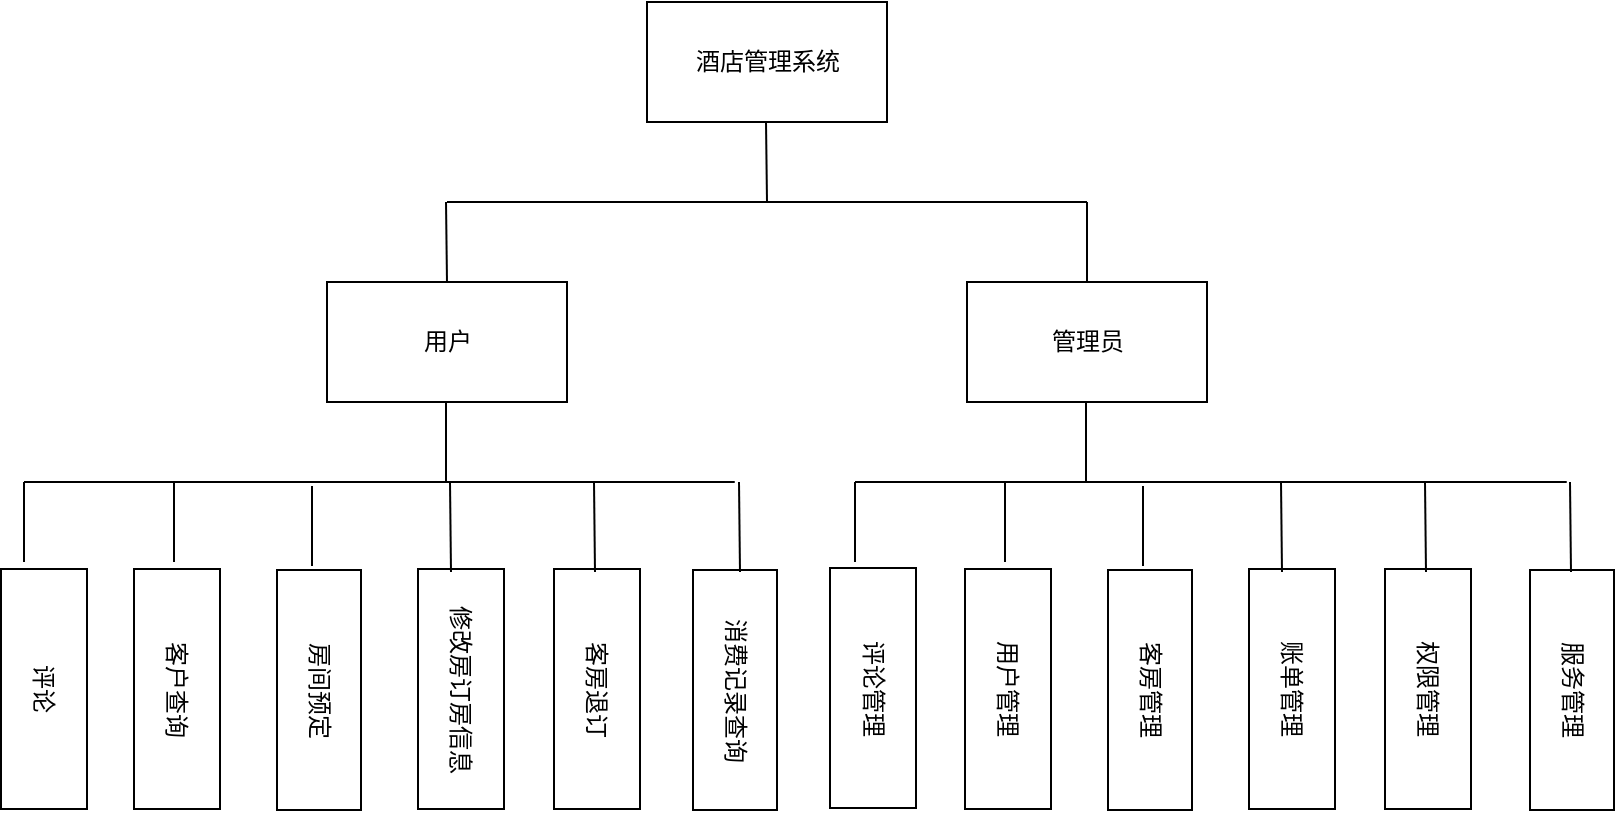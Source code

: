 <mxfile version="10.7.1" type="github"><diagram id="1LzswjtnPMkpD1-eYjsd" name="第1頁"><mxGraphModel dx="2077" dy="581" grid="1" gridSize="10" guides="1" tooltips="1" connect="1" arrows="1" fold="1" page="1" pageScale="1" pageWidth="827" pageHeight="1169" math="0" shadow="0"><root><mxCell id="0"/><mxCell id="1" parent="0"/><mxCell id="DLXjlv48VVr1RoBSKyMl-1" value="酒店管理系统" style="rounded=0;whiteSpace=wrap;html=1;" parent="1" vertex="1"><mxGeometry x="-152.5" y="20" width="120" height="60" as="geometry"/></mxCell><mxCell id="DLXjlv48VVr1RoBSKyMl-2" value="" style="endArrow=none;html=1;" parent="1" edge="1"><mxGeometry width="50" height="50" relative="1" as="geometry"><mxPoint x="-92.5" y="120" as="sourcePoint"/><mxPoint x="-93" y="80" as="targetPoint"/></mxGeometry></mxCell><mxCell id="DLXjlv48VVr1RoBSKyMl-4" value="" style="endArrow=none;html=1;" parent="1" edge="1"><mxGeometry width="50" height="50" relative="1" as="geometry"><mxPoint x="-252.5" y="160" as="sourcePoint"/><mxPoint x="-253" y="120" as="targetPoint"/></mxGeometry></mxCell><mxCell id="DLXjlv48VVr1RoBSKyMl-5" value="" style="endArrow=none;html=1;" parent="1" edge="1"><mxGeometry width="50" height="50" relative="1" as="geometry"><mxPoint x="67.5" y="160" as="sourcePoint"/><mxPoint x="67.5" y="120" as="targetPoint"/></mxGeometry></mxCell><mxCell id="DLXjlv48VVr1RoBSKyMl-6" value="用户" style="rounded=0;whiteSpace=wrap;html=1;" parent="1" vertex="1"><mxGeometry x="-312.5" y="160" width="120" height="60" as="geometry"/></mxCell><mxCell id="DLXjlv48VVr1RoBSKyMl-7" value="管理员" style="rounded=0;whiteSpace=wrap;html=1;" parent="1" vertex="1"><mxGeometry x="7.5" y="160" width="120" height="60" as="geometry"/></mxCell><mxCell id="DLXjlv48VVr1RoBSKyMl-9" value="" style="endArrow=none;html=1;" parent="1" edge="1"><mxGeometry width="50" height="50" relative="1" as="geometry"><mxPoint x="-252.5" y="120" as="sourcePoint"/><mxPoint x="67.5" y="120" as="targetPoint"/></mxGeometry></mxCell><mxCell id="DLXjlv48VVr1RoBSKyMl-10" value="" style="endArrow=none;html=1;" parent="1" edge="1"><mxGeometry width="50" height="50" relative="1" as="geometry"><mxPoint x="-253" y="260" as="sourcePoint"/><mxPoint x="-253" y="220" as="targetPoint"/><Array as="points"><mxPoint x="-253" y="240"/></Array></mxGeometry></mxCell><mxCell id="DLXjlv48VVr1RoBSKyMl-11" value="客户查询" style="rounded=0;whiteSpace=wrap;html=1;rotation=90;" parent="1" vertex="1"><mxGeometry x="-447.5" y="342" width="120" height="43" as="geometry"/></mxCell><mxCell id="DLXjlv48VVr1RoBSKyMl-13" value="客房退订" style="rounded=0;whiteSpace=wrap;html=1;rotation=90;" parent="1" vertex="1"><mxGeometry x="-237.5" y="342" width="120" height="43" as="geometry"/></mxCell><mxCell id="DLXjlv48VVr1RoBSKyMl-14" value="修改房订房信息" style="rounded=0;whiteSpace=wrap;html=1;rotation=90;" parent="1" vertex="1"><mxGeometry x="-305.5" y="342" width="120" height="43" as="geometry"/></mxCell><mxCell id="DLXjlv48VVr1RoBSKyMl-15" value="房间预定" style="rounded=0;whiteSpace=wrap;html=1;rotation=90;" parent="1" vertex="1"><mxGeometry x="-376.5" y="343" width="120" height="42" as="geometry"/></mxCell><mxCell id="DLXjlv48VVr1RoBSKyMl-20" value="消费记录查询" style="rounded=0;whiteSpace=wrap;html=1;rotation=90;" parent="1" vertex="1"><mxGeometry x="-168.5" y="343" width="120" height="42" as="geometry"/></mxCell><mxCell id="DLXjlv48VVr1RoBSKyMl-23" value="" style="endArrow=none;html=1;" parent="1" edge="1"><mxGeometry width="50" height="50" relative="1" as="geometry"><mxPoint x="-464" y="260" as="sourcePoint"/><mxPoint x="-230.5" y="260" as="targetPoint"/><Array as="points"><mxPoint x="-104" y="260"/></Array></mxGeometry></mxCell><mxCell id="DLXjlv48VVr1RoBSKyMl-24" value="" style="endArrow=none;html=1;" parent="1" edge="1"><mxGeometry width="50" height="50" relative="1" as="geometry"><mxPoint x="-389" y="300" as="sourcePoint"/><mxPoint x="-389" y="260" as="targetPoint"/></mxGeometry></mxCell><mxCell id="DLXjlv48VVr1RoBSKyMl-27" value="" style="endArrow=none;html=1;" parent="1" edge="1"><mxGeometry width="50" height="50" relative="1" as="geometry"><mxPoint x="-320" y="302" as="sourcePoint"/><mxPoint x="-320" y="262" as="targetPoint"/></mxGeometry></mxCell><mxCell id="DLXjlv48VVr1RoBSKyMl-28" value="" style="endArrow=none;html=1;" parent="1" edge="1"><mxGeometry width="50" height="50" relative="1" as="geometry"><mxPoint x="-250.5" y="305" as="sourcePoint"/><mxPoint x="-251" y="260" as="targetPoint"/></mxGeometry></mxCell><mxCell id="DLXjlv48VVr1RoBSKyMl-30" value="" style="endArrow=none;html=1;" parent="1" edge="1"><mxGeometry width="50" height="50" relative="1" as="geometry"><mxPoint x="-178.5" y="305" as="sourcePoint"/><mxPoint x="-179.0" y="260" as="targetPoint"/></mxGeometry></mxCell><mxCell id="DLXjlv48VVr1RoBSKyMl-31" value="" style="endArrow=none;html=1;" parent="1" edge="1"><mxGeometry width="50" height="50" relative="1" as="geometry"><mxPoint x="-106" y="305" as="sourcePoint"/><mxPoint x="-106.5" y="260" as="targetPoint"/></mxGeometry></mxCell><mxCell id="DLXjlv48VVr1RoBSKyMl-32" value="评论" style="rounded=0;whiteSpace=wrap;html=1;rotation=90;" parent="1" vertex="1"><mxGeometry x="-514" y="342" width="120" height="43" as="geometry"/></mxCell><mxCell id="DLXjlv48VVr1RoBSKyMl-33" value="" style="endArrow=none;html=1;" parent="1" edge="1"><mxGeometry width="50" height="50" relative="1" as="geometry"><mxPoint x="-464" y="300" as="sourcePoint"/><mxPoint x="-464" y="260" as="targetPoint"/></mxGeometry></mxCell><mxCell id="DLXjlv48VVr1RoBSKyMl-41" value="用户管理" style="rounded=0;whiteSpace=wrap;html=1;rotation=90;" parent="1" vertex="1"><mxGeometry x="-32" y="342" width="120" height="43" as="geometry"/></mxCell><mxCell id="DLXjlv48VVr1RoBSKyMl-42" value="权限管理" style="rounded=0;whiteSpace=wrap;html=1;rotation=90;" parent="1" vertex="1"><mxGeometry x="178" y="342" width="120" height="43" as="geometry"/></mxCell><mxCell id="DLXjlv48VVr1RoBSKyMl-43" value="账单管理" style="rounded=0;whiteSpace=wrap;html=1;rotation=90;" parent="1" vertex="1"><mxGeometry x="110" y="342" width="120" height="43" as="geometry"/></mxCell><mxCell id="DLXjlv48VVr1RoBSKyMl-44" value="客房管理" style="rounded=0;whiteSpace=wrap;html=1;rotation=90;" parent="1" vertex="1"><mxGeometry x="39" y="343" width="120" height="42" as="geometry"/></mxCell><mxCell id="DLXjlv48VVr1RoBSKyMl-45" value="服务管理" style="rounded=0;whiteSpace=wrap;html=1;rotation=90;" parent="1" vertex="1"><mxGeometry x="250" y="343" width="120" height="42" as="geometry"/></mxCell><mxCell id="DLXjlv48VVr1RoBSKyMl-46" value="" style="endArrow=none;html=1;" parent="1" edge="1"><mxGeometry width="50" height="50" relative="1" as="geometry"><mxPoint x="-48.5" y="260" as="sourcePoint"/><mxPoint x="185" y="260" as="targetPoint"/><Array as="points"><mxPoint x="312" y="260"/></Array></mxGeometry></mxCell><mxCell id="DLXjlv48VVr1RoBSKyMl-47" value="" style="endArrow=none;html=1;" parent="1" edge="1"><mxGeometry width="50" height="50" relative="1" as="geometry"><mxPoint x="26.5" y="300" as="sourcePoint"/><mxPoint x="26.5" y="260" as="targetPoint"/></mxGeometry></mxCell><mxCell id="DLXjlv48VVr1RoBSKyMl-48" value="" style="endArrow=none;html=1;" parent="1" edge="1"><mxGeometry width="50" height="50" relative="1" as="geometry"><mxPoint x="95.5" y="302" as="sourcePoint"/><mxPoint x="95.5" y="262" as="targetPoint"/></mxGeometry></mxCell><mxCell id="DLXjlv48VVr1RoBSKyMl-49" value="" style="endArrow=none;html=1;" parent="1" edge="1"><mxGeometry width="50" height="50" relative="1" as="geometry"><mxPoint x="165" y="305" as="sourcePoint"/><mxPoint x="164.5" y="260" as="targetPoint"/></mxGeometry></mxCell><mxCell id="DLXjlv48VVr1RoBSKyMl-50" value="" style="endArrow=none;html=1;" parent="1" edge="1"><mxGeometry width="50" height="50" relative="1" as="geometry"><mxPoint x="237" y="305" as="sourcePoint"/><mxPoint x="236.5" y="260" as="targetPoint"/></mxGeometry></mxCell><mxCell id="DLXjlv48VVr1RoBSKyMl-51" value="" style="endArrow=none;html=1;" parent="1" edge="1"><mxGeometry width="50" height="50" relative="1" as="geometry"><mxPoint x="309.5" y="305" as="sourcePoint"/><mxPoint x="309.0" y="260" as="targetPoint"/></mxGeometry></mxCell><mxCell id="DLXjlv48VVr1RoBSKyMl-52" value="评论管理" style="rounded=0;whiteSpace=wrap;html=1;rotation=90;" parent="1" vertex="1"><mxGeometry x="-99.5" y="341.5" width="120" height="43" as="geometry"/></mxCell><mxCell id="DLXjlv48VVr1RoBSKyMl-53" value="" style="endArrow=none;html=1;" parent="1" edge="1"><mxGeometry width="50" height="50" relative="1" as="geometry"><mxPoint x="-48.5" y="300" as="sourcePoint"/><mxPoint x="-48.5" y="260" as="targetPoint"/></mxGeometry></mxCell><mxCell id="DLXjlv48VVr1RoBSKyMl-59" value="" style="endArrow=none;html=1;" parent="1" edge="1"><mxGeometry width="50" height="50" relative="1" as="geometry"><mxPoint x="67" y="260" as="sourcePoint"/><mxPoint x="67" y="220" as="targetPoint"/></mxGeometry></mxCell></root></mxGraphModel></diagram><diagram id="FmUrQA6pCYj0acpDnpU_" name="第2頁"><mxGraphModel dx="1250" dy="581" grid="1" gridSize="10" guides="1" tooltips="1" connect="1" arrows="1" fold="1" page="1" pageScale="1" pageWidth="827" pageHeight="1169" math="0" shadow="0"><root><mxCell id="QHqPSW8902NLq1V4lQC1-0"/><mxCell id="QHqPSW8902NLq1V4lQC1-1" parent="QHqPSW8902NLq1V4lQC1-0"/><mxCell id="QHqPSW8902NLq1V4lQC1-3" value="开始" style="ellipse;whiteSpace=wrap;html=1;" parent="QHqPSW8902NLq1V4lQC1-1" vertex="1"><mxGeometry x="320" y="20" width="120" height="80" as="geometry"/></mxCell><mxCell id="QHqPSW8902NLq1V4lQC1-8" value="客房查询" style="rounded=0;whiteSpace=wrap;html=1;" parent="QHqPSW8902NLq1V4lQC1-1" vertex="1"><mxGeometry x="320" y="190" width="120" height="60" as="geometry"/></mxCell><mxCell id="QHqPSW8902NLq1V4lQC1-9" value="是否有房" style="rhombus;whiteSpace=wrap;html=1;" parent="QHqPSW8902NLq1V4lQC1-1" vertex="1"><mxGeometry x="303" y="340" width="150" height="127" as="geometry"/></mxCell><mxCell id="QHqPSW8902NLq1V4lQC1-14" value="" style="html=1;shadow=0;dashed=0;align=center;verticalAlign=middle;shape=mxgraph.arrows2.arrow;dy=0.6;dx=40;direction=south;notch=0;" parent="QHqPSW8902NLq1V4lQC1-1" vertex="1"><mxGeometry x="352" y="107" width="58" height="80" as="geometry"/></mxCell><mxCell id="QHqPSW8902NLq1V4lQC1-15" value="" style="html=1;shadow=0;dashed=0;align=center;verticalAlign=middle;shape=mxgraph.arrows2.arrow;dy=0.6;dx=40;direction=south;notch=0;" parent="QHqPSW8902NLq1V4lQC1-1" vertex="1"><mxGeometry x="351" y="257" width="58" height="80" as="geometry"/></mxCell><mxCell id="QHqPSW8902NLq1V4lQC1-34" value="" style="endArrow=none;html=1;" parent="QHqPSW8902NLq1V4lQC1-1" edge="1"><mxGeometry width="50" height="50" relative="1" as="geometry"><mxPoint x="453" y="403" as="sourcePoint"/><mxPoint x="523" y="403.5" as="targetPoint"/></mxGeometry></mxCell><mxCell id="QHqPSW8902NLq1V4lQC1-36" value="" style="endArrow=none;html=1;" parent="QHqPSW8902NLq1V4lQC1-1" edge="1"><mxGeometry width="50" height="50" relative="1" as="geometry"><mxPoint x="520" y="403.5" as="sourcePoint"/><mxPoint x="520" y="220" as="targetPoint"/></mxGeometry></mxCell><mxCell id="QHqPSW8902NLq1V4lQC1-37" value="" style="endArrow=classic;html=1;" parent="QHqPSW8902NLq1V4lQC1-1" edge="1"><mxGeometry width="50" height="50" relative="1" as="geometry"><mxPoint x="520" y="220" as="sourcePoint"/><mxPoint x="440" y="219.5" as="targetPoint"/></mxGeometry></mxCell><mxCell id="QHqPSW8902NLq1V4lQC1-38" value="否" style="text;html=1;strokeColor=none;fillColor=none;align=center;verticalAlign=middle;whiteSpace=wrap;rounded=0;" parent="QHqPSW8902NLq1V4lQC1-1" vertex="1"><mxGeometry x="522" y="272" width="70" height="58" as="geometry"/></mxCell><mxCell id="QHqPSW8902NLq1V4lQC1-40" value="是" style="text;html=1;strokeColor=none;fillColor=none;align=center;verticalAlign=middle;whiteSpace=wrap;rounded=0;" parent="QHqPSW8902NLq1V4lQC1-1" vertex="1"><mxGeometry x="421.5" y="467" width="63" height="88" as="geometry"/></mxCell><mxCell id="CVIi2YjCMXWjlv8NQHYW-0" value="" style="html=1;shadow=0;dashed=0;align=center;verticalAlign=middle;shape=mxgraph.arrows2.arrow;dy=0.6;dx=40;direction=south;notch=0;" parent="QHqPSW8902NLq1V4lQC1-1" vertex="1"><mxGeometry x="352" y="478" width="58" height="80" as="geometry"/></mxCell><mxCell id="CVIi2YjCMXWjlv8NQHYW-1" style="edgeStyle=orthogonalEdgeStyle;rounded=0;orthogonalLoop=1;jettySize=auto;html=1;exitX=0;exitY=0.25;exitDx=0;exitDy=0;entryX=-0.045;entryY=0.081;entryDx=0;entryDy=0;entryPerimeter=0;" parent="QHqPSW8902NLq1V4lQC1-1" source="QHqPSW8902NLq1V4lQC1-38" target="QHqPSW8902NLq1V4lQC1-38" edge="1"><mxGeometry relative="1" as="geometry"/></mxCell><mxCell id="CVIi2YjCMXWjlv8NQHYW-2" value="客房预订" style="rounded=0;whiteSpace=wrap;html=1;" parent="QHqPSW8902NLq1V4lQC1-1" vertex="1"><mxGeometry x="321" y="563" width="120" height="60" as="geometry"/></mxCell><mxCell id="CVIi2YjCMXWjlv8NQHYW-3" value="是否预定成功" style="rhombus;whiteSpace=wrap;html=1;" parent="QHqPSW8902NLq1V4lQC1-1" vertex="1"><mxGeometry x="302" y="720" width="150" height="127" as="geometry"/></mxCell><mxCell id="CVIi2YjCMXWjlv8NQHYW-4" value="" style="html=1;shadow=0;dashed=0;align=center;verticalAlign=middle;shape=mxgraph.arrows2.arrow;dy=0.6;dx=40;direction=south;notch=0;" parent="QHqPSW8902NLq1V4lQC1-1" vertex="1"><mxGeometry x="349" y="630" width="58" height="80" as="geometry"/></mxCell><mxCell id="CVIi2YjCMXWjlv8NQHYW-5" value="生成订单" style="rounded=0;whiteSpace=wrap;html=1;" parent="QHqPSW8902NLq1V4lQC1-1" vertex="1"><mxGeometry x="317" y="950" width="120" height="60" as="geometry"/></mxCell><mxCell id="CVIi2YjCMXWjlv8NQHYW-11" value="" style="endArrow=none;html=1;" parent="QHqPSW8902NLq1V4lQC1-1" edge="1"><mxGeometry width="50" height="50" relative="1" as="geometry"><mxPoint x="521.5" y="783.5" as="sourcePoint"/><mxPoint x="521.5" y="600" as="targetPoint"/></mxGeometry></mxCell><mxCell id="CVIi2YjCMXWjlv8NQHYW-12" value="" style="endArrow=none;html=1;" parent="QHqPSW8902NLq1V4lQC1-1" edge="1"><mxGeometry width="50" height="50" relative="1" as="geometry"><mxPoint x="453" y="783" as="sourcePoint"/><mxPoint x="523" y="783.5" as="targetPoint"/></mxGeometry></mxCell><mxCell id="CVIi2YjCMXWjlv8NQHYW-13" value="" style="endArrow=classic;html=1;" parent="QHqPSW8902NLq1V4lQC1-1" edge="1"><mxGeometry width="50" height="50" relative="1" as="geometry"><mxPoint x="521" y="599.5" as="sourcePoint"/><mxPoint x="441" y="599" as="targetPoint"/></mxGeometry></mxCell><mxCell id="CVIi2YjCMXWjlv8NQHYW-14" value="是" style="text;html=1;strokeColor=none;fillColor=none;align=center;verticalAlign=middle;whiteSpace=wrap;rounded=0;" parent="QHqPSW8902NLq1V4lQC1-1" vertex="1"><mxGeometry x="441" y="799" width="63" height="88" as="geometry"/></mxCell><mxCell id="CVIi2YjCMXWjlv8NQHYW-15" value="否" style="text;html=1;strokeColor=none;fillColor=none;align=center;verticalAlign=middle;whiteSpace=wrap;rounded=0;" parent="QHqPSW8902NLq1V4lQC1-1" vertex="1"><mxGeometry x="522" y="652" width="70" height="58" as="geometry"/></mxCell><mxCell id="CVIi2YjCMXWjlv8NQHYW-16" value="" style="html=1;shadow=0;dashed=0;align=center;verticalAlign=middle;shape=mxgraph.arrows2.arrow;dy=0.6;dx=40;direction=south;notch=0;" parent="QHqPSW8902NLq1V4lQC1-1" vertex="1"><mxGeometry x="348" y="857" width="58" height="80" as="geometry"/></mxCell><mxCell id="CVIi2YjCMXWjlv8NQHYW-19" value="结束" style="ellipse;whiteSpace=wrap;html=1;" parent="QHqPSW8902NLq1V4lQC1-1" vertex="1"><mxGeometry x="321" y="1100" width="120" height="69" as="geometry"/></mxCell><mxCell id="CVIi2YjCMXWjlv8NQHYW-20" value="" style="html=1;shadow=0;dashed=0;align=center;verticalAlign=middle;shape=mxgraph.arrows2.arrow;dy=0.6;dx=40;direction=south;notch=0;" parent="QHqPSW8902NLq1V4lQC1-1" vertex="1"><mxGeometry x="348.5" y="1019" width="58" height="80" as="geometry"/></mxCell></root></mxGraphModel></diagram><diagram id="m9ldcd0M0O7clrlJAeuK" name="第3頁"><mxGraphModel dx="1250" dy="581" grid="1" gridSize="10" guides="1" tooltips="1" connect="1" arrows="1" fold="1" page="1" pageScale="1" pageWidth="827" pageHeight="1169" math="0" shadow="0"><root><mxCell id="xEE-WnXbH4488ICZKIEF-0"/><mxCell id="xEE-WnXbH4488ICZKIEF-1" parent="xEE-WnXbH4488ICZKIEF-0"/><mxCell id="Jv1KkLosoACo7KqSE1VQ-0" value="留言编号" style="ellipse;whiteSpace=wrap;html=1;" parent="xEE-WnXbH4488ICZKIEF-1" vertex="1"><mxGeometry x="20" y="280" width="70" height="40" as="geometry"/></mxCell><mxCell id="Jv1KkLosoACo7KqSE1VQ-1" value="会员ID" style="ellipse;whiteSpace=wrap;html=1;" parent="xEE-WnXbH4488ICZKIEF-1" vertex="1"><mxGeometry x="20" y="330" width="70" height="40" as="geometry"/></mxCell><mxCell id="Jv1KkLosoACo7KqSE1VQ-2" value="留言时间" style="ellipse;whiteSpace=wrap;html=1;" parent="xEE-WnXbH4488ICZKIEF-1" vertex="1"><mxGeometry x="20" y="380" width="70" height="40" as="geometry"/></mxCell><mxCell id="Jv1KkLosoACo7KqSE1VQ-3" value="留言" style="rounded=0;whiteSpace=wrap;html=1;" parent="xEE-WnXbH4488ICZKIEF-1" vertex="1"><mxGeometry x="120" y="330" width="90" height="40" as="geometry"/></mxCell><mxCell id="Jv1KkLosoACo7KqSE1VQ-4" value="" style="endArrow=none;html=1;exitX=1;exitY=0.5;exitDx=0;exitDy=0;" parent="xEE-WnXbH4488ICZKIEF-1" source="Jv1KkLosoACo7KqSE1VQ-2" edge="1"><mxGeometry width="50" height="50" relative="1" as="geometry"><mxPoint x="80" y="420" as="sourcePoint"/><mxPoint x="130" y="370" as="targetPoint"/></mxGeometry></mxCell><mxCell id="Jv1KkLosoACo7KqSE1VQ-5" value="" style="endArrow=none;html=1;exitX=1;exitY=0.5;exitDx=0;exitDy=0;entryX=0;entryY=0.5;entryDx=0;entryDy=0;" parent="xEE-WnXbH4488ICZKIEF-1" source="Jv1KkLosoACo7KqSE1VQ-1" target="Jv1KkLosoACo7KqSE1VQ-3" edge="1"><mxGeometry width="50" height="50" relative="1" as="geometry"><mxPoint x="90" y="365" as="sourcePoint"/><mxPoint x="120" y="335" as="targetPoint"/></mxGeometry></mxCell><mxCell id="Jv1KkLosoACo7KqSE1VQ-6" value="" style="endArrow=none;html=1;entryX=0.115;entryY=-0.077;entryDx=0;entryDy=0;entryPerimeter=0;exitX=1;exitY=0.5;exitDx=0;exitDy=0;" parent="xEE-WnXbH4488ICZKIEF-1" source="Jv1KkLosoACo7KqSE1VQ-0" target="Jv1KkLosoACo7KqSE1VQ-3" edge="1"><mxGeometry width="50" height="50" relative="1" as="geometry"><mxPoint x="100" y="320" as="sourcePoint"/><mxPoint x="130" y="290" as="targetPoint"/></mxGeometry></mxCell><mxCell id="Jv1KkLosoACo7KqSE1VQ-7" value="评论" style="rhombus;whiteSpace=wrap;html=1;" parent="xEE-WnXbH4488ICZKIEF-1" vertex="1"><mxGeometry x="130" y="240" width="60" height="60" as="geometry"/></mxCell><mxCell id="Jv1KkLosoACo7KqSE1VQ-8" value="" style="endArrow=none;html=1;entryX=0.5;entryY=1;entryDx=0;entryDy=0;exitX=0.44;exitY=0.014;exitDx=0;exitDy=0;exitPerimeter=0;" parent="xEE-WnXbH4488ICZKIEF-1" source="Jv1KkLosoACo7KqSE1VQ-3" target="Jv1KkLosoACo7KqSE1VQ-7" edge="1"><mxGeometry width="50" height="50" relative="1" as="geometry"><mxPoint x="150" y="330" as="sourcePoint"/><mxPoint x="180" y="300" as="targetPoint"/></mxGeometry></mxCell><mxCell id="Jv1KkLosoACo7KqSE1VQ-9" value="留言内容" style="ellipse;whiteSpace=wrap;html=1;" parent="xEE-WnXbH4488ICZKIEF-1" vertex="1"><mxGeometry x="230" y="294.5" width="70" height="40" as="geometry"/></mxCell><mxCell id="Jv1KkLosoACo7KqSE1VQ-10" value="酒店评分" style="ellipse;whiteSpace=wrap;html=1;" parent="xEE-WnXbH4488ICZKIEF-1" vertex="1"><mxGeometry x="232" y="365.5" width="70" height="40" as="geometry"/></mxCell><mxCell id="Jv1KkLosoACo7KqSE1VQ-11" value="" style="endArrow=none;html=1;" parent="xEE-WnXbH4488ICZKIEF-1" edge="1"><mxGeometry width="50" height="50" relative="1" as="geometry"><mxPoint x="210" y="340" as="sourcePoint"/><mxPoint x="232" y="315" as="targetPoint"/></mxGeometry></mxCell><mxCell id="Jv1KkLosoACo7KqSE1VQ-12" value="" style="endArrow=none;html=1;exitX=1;exitY=0.75;exitDx=0;exitDy=0;" parent="xEE-WnXbH4488ICZKIEF-1" source="Jv1KkLosoACo7KqSE1VQ-3" edge="1"><mxGeometry width="50" height="50" relative="1" as="geometry"><mxPoint x="210" y="385.5" as="sourcePoint"/><mxPoint x="230" y="386" as="targetPoint"/></mxGeometry></mxCell><mxCell id="YJ3lQsV8YwsIka0Ei10--0" value="" style="endArrow=none;html=1;exitX=1;exitY=0.5;exitDx=0;exitDy=0;" parent="xEE-WnXbH4488ICZKIEF-1" source="Jv1KkLosoACo7KqSE1VQ-7" edge="1"><mxGeometry width="50" height="50" relative="1" as="geometry"><mxPoint x="200" y="280" as="sourcePoint"/><mxPoint x="380" y="270" as="targetPoint"/></mxGeometry></mxCell><mxCell id="YJ3lQsV8YwsIka0Ei10--3" value="顾客" style="rounded=0;whiteSpace=wrap;html=1;" parent="xEE-WnXbH4488ICZKIEF-1" vertex="1"><mxGeometry x="320" y="255" width="80" height="30" as="geometry"/></mxCell><mxCell id="YJ3lQsV8YwsIka0Ei10--5" value="用户昵称" style="ellipse;whiteSpace=wrap;html=1;" parent="xEE-WnXbH4488ICZKIEF-1" vertex="1"><mxGeometry x="232" y="180" width="58" height="30" as="geometry"/></mxCell><mxCell id="YJ3lQsV8YwsIka0Ei10--8" value="用户密码" style="ellipse;whiteSpace=wrap;html=1;" parent="xEE-WnXbH4488ICZKIEF-1" vertex="1"><mxGeometry x="302" y="165" width="58" height="30" as="geometry"/></mxCell><mxCell id="YJ3lQsV8YwsIka0Ei10--9" value="邮箱" style="ellipse;whiteSpace=wrap;html=1;" parent="xEE-WnXbH4488ICZKIEF-1" vertex="1"><mxGeometry x="372" y="170" width="58" height="30" as="geometry"/></mxCell><mxCell id="YJ3lQsV8YwsIka0Ei10--10" value="电话" style="ellipse;whiteSpace=wrap;html=1;" parent="xEE-WnXbH4488ICZKIEF-1" vertex="1"><mxGeometry x="413.5" y="210" width="58" height="30" as="geometry"/></mxCell><mxCell id="YJ3lQsV8YwsIka0Ei10--11" value="会员ID" style="ellipse;whiteSpace=wrap;html=1;" parent="xEE-WnXbH4488ICZKIEF-1" vertex="1"><mxGeometry x="232" y="220" width="58" height="30" as="geometry"/></mxCell><mxCell id="YJ3lQsV8YwsIka0Ei10--12" value="" style="endArrow=none;html=1;entryX=0.571;entryY=1.085;entryDx=0;entryDy=0;entryPerimeter=0;exitX=0.188;exitY=0.167;exitDx=0;exitDy=0;exitPerimeter=0;" parent="xEE-WnXbH4488ICZKIEF-1" edge="1"><mxGeometry width="50" height="50" relative="1" as="geometry"><mxPoint x="335" y="255.286" as="sourcePoint"/><mxPoint x="335" y="192.429" as="targetPoint"/></mxGeometry></mxCell><mxCell id="YJ3lQsV8YwsIka0Ei10--13" value="" style="endArrow=none;html=1;entryX=0.571;entryY=1.085;entryDx=0;entryDy=0;entryPerimeter=0;exitX=0.5;exitY=0;exitDx=0;exitDy=0;" parent="xEE-WnXbH4488ICZKIEF-1" source="YJ3lQsV8YwsIka0Ei10--3" edge="1"><mxGeometry width="50" height="50" relative="1" as="geometry"><mxPoint x="390" y="250" as="sourcePoint"/><mxPoint x="390" y="197.429" as="targetPoint"/></mxGeometry></mxCell><mxCell id="YJ3lQsV8YwsIka0Ei10--14" value="" style="endArrow=none;html=1;entryX=0;entryY=0.25;entryDx=0;entryDy=0;exitX=0.958;exitY=0.775;exitDx=0;exitDy=0;exitPerimeter=0;" parent="xEE-WnXbH4488ICZKIEF-1" source="YJ3lQsV8YwsIka0Ei10--11" target="YJ3lQsV8YwsIka0Ei10--3" edge="1"><mxGeometry width="50" height="50" relative="1" as="geometry"><mxPoint x="280" y="265" as="sourcePoint"/><mxPoint x="310" y="235" as="targetPoint"/></mxGeometry></mxCell><mxCell id="YJ3lQsV8YwsIka0Ei10--15" value="" style="endArrow=none;html=1;exitX=0.958;exitY=0.775;exitDx=0;exitDy=0;exitPerimeter=0;" parent="xEE-WnXbH4488ICZKIEF-1" edge="1"><mxGeometry width="50" height="50" relative="1" as="geometry"><mxPoint x="284.571" y="204.643" as="sourcePoint"/><mxPoint x="321" y="254" as="targetPoint"/></mxGeometry></mxCell><mxCell id="YJ3lQsV8YwsIka0Ei10--16" value="" style="endArrow=none;html=1;exitX=1;exitY=0.5;exitDx=0;exitDy=0;" parent="xEE-WnXbH4488ICZKIEF-1" source="YJ3lQsV8YwsIka0Ei10--3" edge="1"><mxGeometry width="50" height="50" relative="1" as="geometry"><mxPoint x="388" y="280" as="sourcePoint"/><mxPoint x="430" y="240" as="targetPoint"/></mxGeometry></mxCell><mxCell id="YJ3lQsV8YwsIka0Ei10--18" value="客房信息" style="rounded=0;whiteSpace=wrap;html=1;" parent="xEE-WnXbH4488ICZKIEF-1" vertex="1"><mxGeometry x="471.5" y="299.5" width="71" height="30" as="geometry"/></mxCell><mxCell id="YJ3lQsV8YwsIka0Ei10--19" value="房型" style="ellipse;whiteSpace=wrap;html=1;" parent="xEE-WnXbH4488ICZKIEF-1" vertex="1"><mxGeometry x="446.5" y="260" width="50" height="20" as="geometry"/></mxCell><mxCell id="YJ3lQsV8YwsIka0Ei10--20" value="客房ID" style="ellipse;whiteSpace=wrap;html=1;" parent="xEE-WnXbH4488ICZKIEF-1" vertex="1"><mxGeometry x="540" y="267.5" width="50" height="20" as="geometry"/></mxCell><mxCell id="YJ3lQsV8YwsIka0Ei10--21" value="价格" style="ellipse;whiteSpace=wrap;html=1;" parent="xEE-WnXbH4488ICZKIEF-1" vertex="1"><mxGeometry x="496.5" y="241" width="50" height="20" as="geometry"/></mxCell><mxCell id="YJ3lQsV8YwsIka0Ei10--22" value="" style="endArrow=none;html=1;exitX=0.558;exitY=-0.031;exitDx=0;exitDy=0;exitPerimeter=0;entryX=0.5;entryY=1;entryDx=0;entryDy=0;" parent="xEE-WnXbH4488ICZKIEF-1" source="YJ3lQsV8YwsIka0Ei10--18" target="YJ3lQsV8YwsIka0Ei10--21" edge="1"><mxGeometry width="50" height="50" relative="1" as="geometry"><mxPoint x="508.5" y="285" as="sourcePoint"/><mxPoint x="520" y="265" as="targetPoint"/></mxGeometry></mxCell><mxCell id="YJ3lQsV8YwsIka0Ei10--23" value="" style="endArrow=none;html=1;exitX=1;exitY=0.5;exitDx=0;exitDy=0;" parent="xEE-WnXbH4488ICZKIEF-1" source="YJ3lQsV8YwsIka0Ei10--18" target="YJ3lQsV8YwsIka0Ei10--20" edge="1"><mxGeometry width="50" height="50" relative="1" as="geometry"><mxPoint x="546.5" y="309.5" as="sourcePoint"/><mxPoint x="567" y="290" as="targetPoint"/></mxGeometry></mxCell><mxCell id="YJ3lQsV8YwsIka0Ei10--25" value="" style="endArrow=none;html=1;entryX=0.387;entryY=1.014;entryDx=0;entryDy=0;entryPerimeter=0;exitX=0.25;exitY=0;exitDx=0;exitDy=0;" parent="xEE-WnXbH4488ICZKIEF-1" source="YJ3lQsV8YwsIka0Ei10--18" target="YJ3lQsV8YwsIka0Ei10--19" edge="1"><mxGeometry width="50" height="50" relative="1" as="geometry"><mxPoint x="455" y="299.5" as="sourcePoint"/><mxPoint x="485" y="279.5" as="targetPoint"/></mxGeometry></mxCell><mxCell id="YJ3lQsV8YwsIka0Ei10--26" value="客房预订" style="rhombus;whiteSpace=wrap;html=1;" parent="xEE-WnXbH4488ICZKIEF-1" vertex="1"><mxGeometry x="330" y="330" width="60" height="60" as="geometry"/></mxCell><mxCell id="YJ3lQsV8YwsIka0Ei10--27" value="" style="endArrow=none;html=1;entryX=0.5;entryY=1;entryDx=0;entryDy=0;exitX=0.5;exitY=0;exitDx=0;exitDy=0;" parent="xEE-WnXbH4488ICZKIEF-1" source="YJ3lQsV8YwsIka0Ei10--26" target="YJ3lQsV8YwsIka0Ei10--3" edge="1"><mxGeometry width="50" height="50" relative="1" as="geometry"><mxPoint x="342" y="315" as="sourcePoint"/><mxPoint x="372" y="285" as="targetPoint"/></mxGeometry></mxCell><mxCell id="YJ3lQsV8YwsIka0Ei10--28" value="" style="endArrow=none;html=1;entryX=0;entryY=0.5;entryDx=0;entryDy=0;exitX=1;exitY=0.5;exitDx=0;exitDy=0;" parent="xEE-WnXbH4488ICZKIEF-1" source="YJ3lQsV8YwsIka0Ei10--26" target="YJ3lQsV8YwsIka0Ei10--18" edge="1"><mxGeometry width="50" height="50" relative="1" as="geometry"><mxPoint x="421.5" y="355" as="sourcePoint"/><mxPoint x="471.5" y="305" as="targetPoint"/></mxGeometry></mxCell><mxCell id="YJ3lQsV8YwsIka0Ei10--29" value="" style="endArrow=none;html=1;entryX=1;entryY=0.5;entryDx=0;entryDy=0;" parent="xEE-WnXbH4488ICZKIEF-1" target="YJ3lQsV8YwsIka0Ei10--26" edge="1"><mxGeometry width="50" height="50" relative="1" as="geometry"><mxPoint x="430" y="380" as="sourcePoint"/><mxPoint x="438" y="360.5" as="targetPoint"/></mxGeometry></mxCell><mxCell id="YJ3lQsV8YwsIka0Ei10--30" value="预定日期" style="ellipse;whiteSpace=wrap;html=1;" parent="xEE-WnXbH4488ICZKIEF-1" vertex="1"><mxGeometry x="401" y="380" width="60" height="20" as="geometry"/></mxCell><mxCell id="YJ3lQsV8YwsIka0Ei10--31" value="" style="endArrow=none;html=1;entryX=0.5;entryY=1;entryDx=0;entryDy=0;" parent="xEE-WnXbH4488ICZKIEF-1" target="YJ3lQsV8YwsIka0Ei10--26" edge="1"><mxGeometry width="50" height="50" relative="1" as="geometry"><mxPoint x="360" y="480" as="sourcePoint"/><mxPoint x="381" y="390" as="targetPoint"/></mxGeometry></mxCell><mxCell id="YJ3lQsV8YwsIka0Ei10--32" value="订单" style="rounded=0;whiteSpace=wrap;html=1;" parent="xEE-WnXbH4488ICZKIEF-1" vertex="1"><mxGeometry x="318" y="480" width="82" height="40" as="geometry"/></mxCell><mxCell id="YJ3lQsV8YwsIka0Ei10--34" value="电话" style="ellipse;whiteSpace=wrap;html=1;" parent="xEE-WnXbH4488ICZKIEF-1" vertex="1"><mxGeometry x="220" y="450" width="80" height="30" as="geometry"/></mxCell><mxCell id="YJ3lQsV8YwsIka0Ei10--35" value="入住时间" style="ellipse;whiteSpace=wrap;html=1;" parent="xEE-WnXbH4488ICZKIEF-1" vertex="1"><mxGeometry x="220" y="490" width="80" height="30" as="geometry"/></mxCell><mxCell id="YJ3lQsV8YwsIka0Ei10--36" value="订单号" style="ellipse;whiteSpace=wrap;html=1;" parent="xEE-WnXbH4488ICZKIEF-1" vertex="1"><mxGeometry x="220" y="540" width="80" height="30" as="geometry"/></mxCell><mxCell id="YJ3lQsV8YwsIka0Ei10--37" value="" style="endArrow=none;html=1;entryX=0.146;entryY=0;entryDx=0;entryDy=0;entryPerimeter=0;exitX=1;exitY=0.5;exitDx=0;exitDy=0;" parent="xEE-WnXbH4488ICZKIEF-1" source="YJ3lQsV8YwsIka0Ei10--34" target="YJ3lQsV8YwsIka0Ei10--32" edge="1"><mxGeometry width="50" height="50" relative="1" as="geometry"><mxPoint x="300" y="475" as="sourcePoint"/><mxPoint x="320" y="455" as="targetPoint"/></mxGeometry></mxCell><mxCell id="YJ3lQsV8YwsIka0Ei10--38" value="" style="endArrow=none;html=1;exitX=1;exitY=0.5;exitDx=0;exitDy=0;" parent="xEE-WnXbH4488ICZKIEF-1" source="YJ3lQsV8YwsIka0Ei10--35" edge="1"><mxGeometry width="50" height="50" relative="1" as="geometry"><mxPoint x="300" y="515" as="sourcePoint"/><mxPoint x="318" y="500" as="targetPoint"/></mxGeometry></mxCell><mxCell id="YJ3lQsV8YwsIka0Ei10--40" value="" style="endArrow=none;html=1;" parent="xEE-WnXbH4488ICZKIEF-1" target="YJ3lQsV8YwsIka0Ei10--32" edge="1"><mxGeometry width="50" height="50" relative="1" as="geometry"><mxPoint x="300" y="555" as="sourcePoint"/><mxPoint x="330" y="535" as="targetPoint"/></mxGeometry></mxCell><mxCell id="YJ3lQsV8YwsIka0Ei10--42" value="订房数量" style="ellipse;whiteSpace=wrap;html=1;" parent="xEE-WnXbH4488ICZKIEF-1" vertex="1"><mxGeometry x="319" y="554" width="80" height="30" as="geometry"/></mxCell><mxCell id="YJ3lQsV8YwsIka0Ei10--43" value="房型" style="ellipse;whiteSpace=wrap;html=1;" parent="xEE-WnXbH4488ICZKIEF-1" vertex="1"><mxGeometry x="400" y="440" width="80" height="30" as="geometry"/></mxCell><mxCell id="YJ3lQsV8YwsIka0Ei10--44" value="会员ID" style="ellipse;whiteSpace=wrap;html=1;" parent="xEE-WnXbH4488ICZKIEF-1" vertex="1"><mxGeometry x="409" y="539" width="80" height="30" as="geometry"/></mxCell><mxCell id="YJ3lQsV8YwsIka0Ei10--45" value="" style="endArrow=none;html=1;entryX=0.5;entryY=1;entryDx=0;entryDy=0;exitX=0.5;exitY=0;exitDx=0;exitDy=0;" parent="xEE-WnXbH4488ICZKIEF-1" source="YJ3lQsV8YwsIka0Ei10--42" target="YJ3lQsV8YwsIka0Ei10--32" edge="1"><mxGeometry width="50" height="50" relative="1" as="geometry"><mxPoint x="342" y="550" as="sourcePoint"/><mxPoint x="372" y="520" as="targetPoint"/></mxGeometry></mxCell><mxCell id="YJ3lQsV8YwsIka0Ei10--46" value="" style="endArrow=none;html=1;exitX=0.921;exitY=0;exitDx=0;exitDy=0;exitPerimeter=0;" parent="xEE-WnXbH4488ICZKIEF-1" source="YJ3lQsV8YwsIka0Ei10--32" edge="1"><mxGeometry width="50" height="50" relative="1" as="geometry"><mxPoint x="393.5" y="485" as="sourcePoint"/><mxPoint x="413.5" y="465" as="targetPoint"/></mxGeometry></mxCell><mxCell id="YJ3lQsV8YwsIka0Ei10--47" value="" style="endArrow=none;html=1;entryX=0.048;entryY=0.321;entryDx=0;entryDy=0;entryPerimeter=0;exitX=0.867;exitY=1.064;exitDx=0;exitDy=0;exitPerimeter=0;" parent="xEE-WnXbH4488ICZKIEF-1" source="YJ3lQsV8YwsIka0Ei10--32" target="YJ3lQsV8YwsIka0Ei10--44" edge="1"><mxGeometry width="50" height="50" relative="1" as="geometry"><mxPoint x="389" y="540" as="sourcePoint"/><mxPoint x="420" y="540" as="targetPoint"/></mxGeometry></mxCell><mxCell id="YJ3lQsV8YwsIka0Ei10--48" value="付定金" style="rhombus;whiteSpace=wrap;html=1;" parent="xEE-WnXbH4488ICZKIEF-1" vertex="1"><mxGeometry x="480" y="477.5" width="81" height="46" as="geometry"/></mxCell><mxCell id="YJ3lQsV8YwsIka0Ei10--50" value="" style="endArrow=none;html=1;exitX=1;exitY=0.5;exitDx=0;exitDy=0;" parent="xEE-WnXbH4488ICZKIEF-1" source="YJ3lQsV8YwsIka0Ei10--32" edge="1"><mxGeometry width="50" height="50" relative="1" as="geometry"><mxPoint x="409" y="529.5" as="sourcePoint"/><mxPoint x="480" y="500" as="targetPoint"/></mxGeometry></mxCell><mxCell id="YJ3lQsV8YwsIka0Ei10--53" value="管理员" style="rounded=0;whiteSpace=wrap;html=1;" parent="xEE-WnXbH4488ICZKIEF-1" vertex="1"><mxGeometry x="600" y="490" width="70" height="26" as="geometry"/></mxCell><mxCell id="YJ3lQsV8YwsIka0Ei10--55" value="" style="endArrow=none;html=1;" parent="xEE-WnXbH4488ICZKIEF-1" edge="1"><mxGeometry width="50" height="50" relative="1" as="geometry"><mxPoint x="560" y="500" as="sourcePoint"/><mxPoint x="600" y="500" as="targetPoint"/></mxGeometry></mxCell><mxCell id="YJ3lQsV8YwsIka0Ei10--56" value="管理" style="rhombus;whiteSpace=wrap;html=1;" parent="xEE-WnXbH4488ICZKIEF-1" vertex="1"><mxGeometry x="605" y="395" width="62" height="70" as="geometry"/></mxCell><mxCell id="YJ3lQsV8YwsIka0Ei10--57" value="" style="endArrow=none;html=1;" parent="xEE-WnXbH4488ICZKIEF-1" edge="1"><mxGeometry width="50" height="50" relative="1" as="geometry"><mxPoint x="506.5" y="430" as="sourcePoint"/><mxPoint x="506.5" y="330" as="targetPoint"/></mxGeometry></mxCell><mxCell id="YJ3lQsV8YwsIka0Ei10--58" value="" style="endArrow=none;html=1;entryX=0;entryY=0.5;entryDx=0;entryDy=0;" parent="xEE-WnXbH4488ICZKIEF-1" edge="1"><mxGeometry width="50" height="50" relative="1" as="geometry"><mxPoint x="507" y="430" as="sourcePoint"/><mxPoint x="605.172" y="430.103" as="targetPoint"/></mxGeometry></mxCell><mxCell id="YJ3lQsV8YwsIka0Ei10--59" value="" style="endArrow=none;html=1;" parent="xEE-WnXbH4488ICZKIEF-1" edge="1"><mxGeometry width="50" height="50" relative="1" as="geometry"><mxPoint x="636" y="490" as="sourcePoint"/><mxPoint x="636" y="464.5" as="targetPoint"/></mxGeometry></mxCell><mxCell id="YJ3lQsV8YwsIka0Ei10--60" value="权限" style="ellipse;whiteSpace=wrap;html=1;" parent="xEE-WnXbH4488ICZKIEF-1" vertex="1"><mxGeometry x="550" y="539" width="60" height="31" as="geometry"/></mxCell><mxCell id="YJ3lQsV8YwsIka0Ei10--64" value="密码" style="ellipse;whiteSpace=wrap;html=1;" parent="xEE-WnXbH4488ICZKIEF-1" vertex="1"><mxGeometry x="700" y="516" width="60" height="31" as="geometry"/></mxCell><mxCell id="YJ3lQsV8YwsIka0Ei10--65" value="" style="endArrow=none;html=1;entryX=0.097;entryY=1.001;entryDx=0;entryDy=0;entryPerimeter=0;" parent="xEE-WnXbH4488ICZKIEF-1" target="YJ3lQsV8YwsIka0Ei10--53" edge="1"><mxGeometry width="50" height="50" relative="1" as="geometry"><mxPoint x="585" y="539" as="sourcePoint"/><mxPoint x="615" y="519" as="targetPoint"/></mxGeometry></mxCell><mxCell id="YJ3lQsV8YwsIka0Ei10--68" value="" style="endArrow=none;html=1;entryX=0.028;entryY=0.197;entryDx=0;entryDy=0;entryPerimeter=0;exitX=0.956;exitY=1.001;exitDx=0;exitDy=0;exitPerimeter=0;" parent="xEE-WnXbH4488ICZKIEF-1" source="YJ3lQsV8YwsIka0Ei10--53" target="YJ3lQsV8YwsIka0Ei10--64" edge="1"><mxGeometry width="50" height="50" relative="1" as="geometry"><mxPoint x="670" y="536" as="sourcePoint"/><mxPoint x="690" y="516" as="targetPoint"/></mxGeometry></mxCell><mxCell id="YJ3lQsV8YwsIka0Ei10--69" value="" style="endArrow=none;html=1;" parent="xEE-WnXbH4488ICZKIEF-1" edge="1"><mxGeometry width="50" height="50" relative="1" as="geometry"><mxPoint x="670" y="504.5" as="sourcePoint"/><mxPoint x="760" y="504.5" as="targetPoint"/></mxGeometry></mxCell><mxCell id="YJ3lQsV8YwsIka0Ei10--70" value="" style="endArrow=none;html=1;" parent="xEE-WnXbH4488ICZKIEF-1" target="YJ3lQsV8YwsIka0Ei10--71" edge="1"><mxGeometry width="50" height="50" relative="1" as="geometry"><mxPoint x="759.5" y="505" as="sourcePoint"/><mxPoint x="760" y="360" as="targetPoint"/></mxGeometry></mxCell><mxCell id="YJ3lQsV8YwsIka0Ei10--71" value="账单" style="rounded=0;whiteSpace=wrap;html=1;" parent="xEE-WnXbH4488ICZKIEF-1" vertex="1"><mxGeometry x="720" y="360" width="80" height="30" as="geometry"/></mxCell><mxCell id="YJ3lQsV8YwsIka0Ei10--72" value="客户评价" style="ellipse;whiteSpace=wrap;html=1;" parent="xEE-WnXbH4488ICZKIEF-1" vertex="1"><mxGeometry x="625" y="330" width="70" height="40" as="geometry"/></mxCell><mxCell id="YJ3lQsV8YwsIka0Ei10--74" value="预定数" style="ellipse;whiteSpace=wrap;html=1;" parent="xEE-WnXbH4488ICZKIEF-1" vertex="1"><mxGeometry x="675" y="289.5" width="70" height="40" as="geometry"/></mxCell><mxCell id="YJ3lQsV8YwsIka0Ei10--77" value="入住率" style="ellipse;whiteSpace=wrap;html=1;" parent="xEE-WnXbH4488ICZKIEF-1" vertex="1"><mxGeometry x="750" y="297.5" width="70" height="40" as="geometry"/></mxCell><mxCell id="YJ3lQsV8YwsIka0Ei10--78" value="" style="endArrow=none;html=1;entryX=0;entryY=0.75;entryDx=0;entryDy=0;exitX=1;exitY=1;exitDx=0;exitDy=0;" parent="xEE-WnXbH4488ICZKIEF-1" source="YJ3lQsV8YwsIka0Ei10--72" target="YJ3lQsV8YwsIka0Ei10--71" edge="1"><mxGeometry width="50" height="50" relative="1" as="geometry"><mxPoint x="665" y="370" as="sourcePoint"/><mxPoint x="725" y="370" as="targetPoint"/></mxGeometry></mxCell><mxCell id="YJ3lQsV8YwsIka0Ei10--79" value="" style="endArrow=none;html=1;entryX=0.316;entryY=-0.003;entryDx=0;entryDy=0;entryPerimeter=0;" parent="xEE-WnXbH4488ICZKIEF-1" target="YJ3lQsV8YwsIka0Ei10--71" edge="1"><mxGeometry width="50" height="50" relative="1" as="geometry"><mxPoint x="710" y="330" as="sourcePoint"/><mxPoint x="760" y="340" as="targetPoint"/></mxGeometry></mxCell><mxCell id="YJ3lQsV8YwsIka0Ei10--81" value="" style="endArrow=none;html=1;entryX=0.374;entryY=0.994;entryDx=0;entryDy=0;entryPerimeter=0;exitX=0.681;exitY=-0.059;exitDx=0;exitDy=0;exitPerimeter=0;" parent="xEE-WnXbH4488ICZKIEF-1" source="YJ3lQsV8YwsIka0Ei10--71" target="YJ3lQsV8YwsIka0Ei10--77" edge="1"><mxGeometry width="50" height="50" relative="1" as="geometry"><mxPoint x="765" y="364.5" as="sourcePoint"/><mxPoint x="785" y="335" as="targetPoint"/></mxGeometry></mxCell><mxCell id="YJ3lQsV8YwsIka0Ei10--82" value="管理员ID" style="ellipse;whiteSpace=wrap;html=1;" parent="xEE-WnXbH4488ICZKIEF-1" vertex="1"><mxGeometry x="667" y="446.5" width="60" height="31" as="geometry"/></mxCell><mxCell id="YJ3lQsV8YwsIka0Ei10--83" value="" style="endArrow=none;html=1;exitX=0.293;exitY=0.979;exitDx=0;exitDy=0;exitPerimeter=0;entryX=0.75;entryY=0;entryDx=0;entryDy=0;" parent="xEE-WnXbH4488ICZKIEF-1" source="YJ3lQsV8YwsIka0Ei10--82" target="YJ3lQsV8YwsIka0Ei10--53" edge="1"><mxGeometry width="50" height="50" relative="1" as="geometry"><mxPoint x="659.897" y="539.759" as="sourcePoint"/><mxPoint x="670" y="500" as="targetPoint"/></mxGeometry></mxCell><mxCell id="YJ3lQsV8YwsIka0Ei10--84" value="管理" style="rhombus;whiteSpace=wrap;html=1;" parent="xEE-WnXbH4488ICZKIEF-1" vertex="1"><mxGeometry x="130" y="584" width="70" height="65" as="geometry"/></mxCell><mxCell id="YJ3lQsV8YwsIka0Ei10--85" value="" style="endArrow=none;html=1;entryX=0.5;entryY=1;entryDx=0;entryDy=0;exitX=0.5;exitY=0;exitDx=0;exitDy=0;" parent="xEE-WnXbH4488ICZKIEF-1" source="YJ3lQsV8YwsIka0Ei10--84" target="Jv1KkLosoACo7KqSE1VQ-3" edge="1"><mxGeometry width="50" height="50" relative="1" as="geometry"><mxPoint x="140" y="462" as="sourcePoint"/><mxPoint x="190" y="412" as="targetPoint"/></mxGeometry></mxCell><mxCell id="YJ3lQsV8YwsIka0Ei10--86" value="" style="endArrow=none;html=1;" parent="xEE-WnXbH4488ICZKIEF-1" edge="1"><mxGeometry width="50" height="50" relative="1" as="geometry"><mxPoint x="199" y="616" as="sourcePoint"/><mxPoint x="640" y="616" as="targetPoint"/></mxGeometry></mxCell><mxCell id="YJ3lQsV8YwsIka0Ei10--87" value="" style="endArrow=none;html=1;" parent="xEE-WnXbH4488ICZKIEF-1" edge="1"><mxGeometry width="50" height="50" relative="1" as="geometry"><mxPoint x="640" y="620" as="sourcePoint"/><mxPoint x="640" y="520" as="targetPoint"/></mxGeometry></mxCell></root></mxGraphModel></diagram></mxfile>